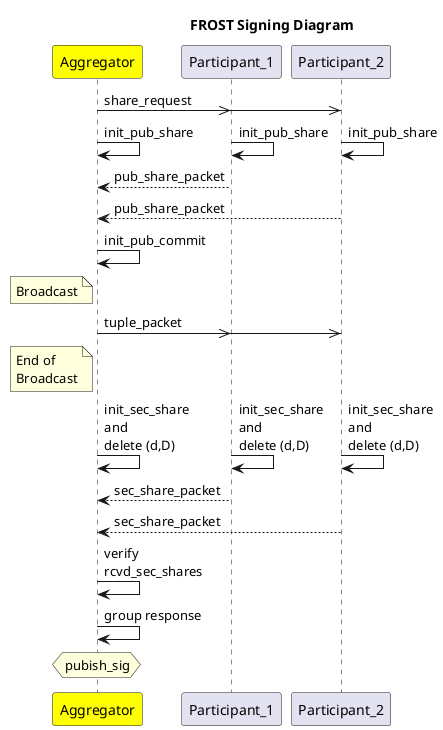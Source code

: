 @startuml Signing Scheme
title FROST Signing Diagram
participant Aggregator as agg #Yellow
participant Participant_1 as p1
participant Participant_2 as p2


!pragma teoz true
agg ->> p1 : share_request
& agg ->> p2 

agg -> agg : init_pub_share
& p1 -> p1 : init_pub_share
& p2 -> p2 : init_pub_share

p1 --> agg : pub_share_packet
p2 --> agg : pub_share_packet

agg -> agg : init_pub_commit

note left of agg : Broadcast
agg ->> p1 : tuple_packet
& agg ->> p2 
note left of agg : End of \nBroadcast

agg -> agg : init_sec_share\nand \ndelete (d,D)
& p1 -> p1 : init_sec_share\nand \ndelete (d,D)
& p2 -> p2 : init_sec_share\nand \ndelete (d,D)

p1 --> agg : sec_share_packet
p2 --> agg : sec_share_packet

agg -> agg : verify \nrcvd_sec_shares
agg -> agg : group response
hnote over agg : pubish_sig

@enduml